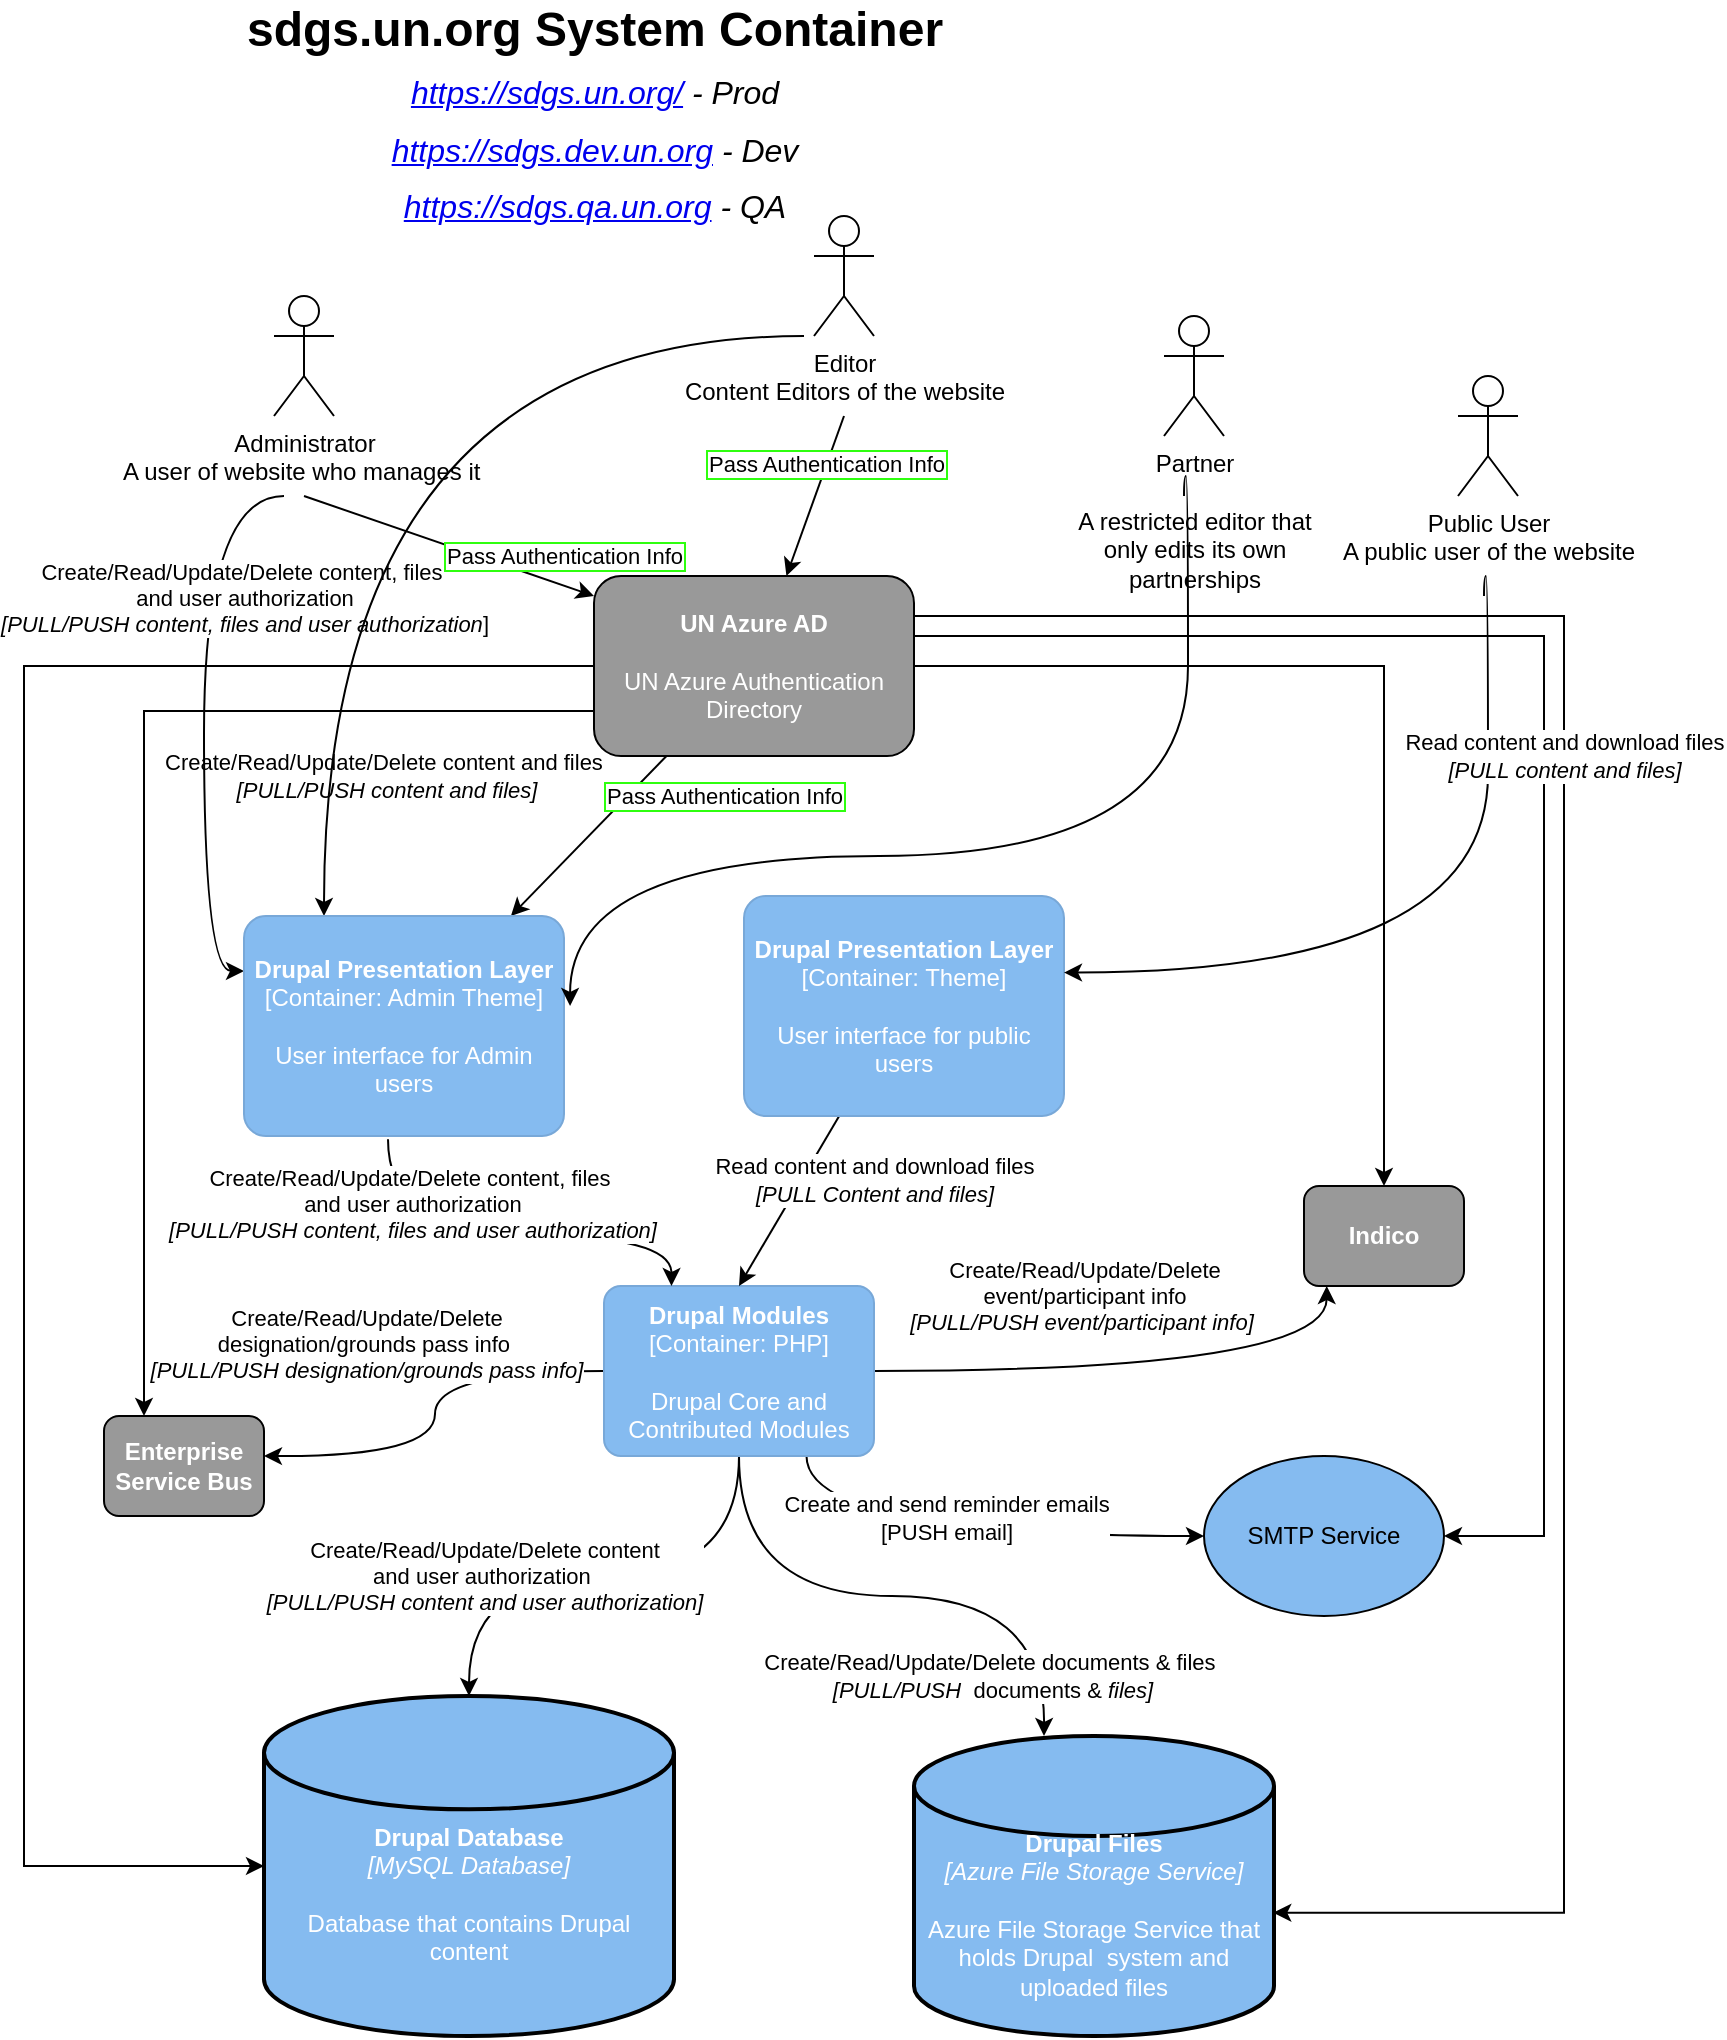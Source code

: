 <mxfile version="20.0.1" type="github">
  <diagram id="lPrCDPQLiQtTWRauQyFC" name="Page-1">
    <mxGraphModel dx="1422" dy="786" grid="1" gridSize="10" guides="1" tooltips="1" connect="1" arrows="1" fold="1" page="1" pageScale="1" pageWidth="850" pageHeight="1100" math="0" shadow="0">
      <root>
        <mxCell id="0" />
        <mxCell id="1" parent="0" />
        <mxCell id="xXB0880YJBGl5hXITFnQ-6" style="rounded=0;orthogonalLoop=1;jettySize=auto;html=1;edgeStyle=orthogonalEdgeStyle;curved=1;" parent="1" source="xXB0880YJBGl5hXITFnQ-10" target="xXB0880YJBGl5hXITFnQ-12" edge="1">
          <mxGeometry relative="1" as="geometry" />
        </mxCell>
        <mxCell id="VBMkfDUlIMW8kVnEWXf--6" value="Create/Read/Update/Delete content&lt;br&gt;and user authorization&amp;nbsp;&lt;br&gt;&lt;i&gt;[PULL/PUSH content and user authorization]&lt;/i&gt;" style="edgeLabel;html=1;align=center;verticalAlign=middle;resizable=0;points=[];" parent="xXB0880YJBGl5hXITFnQ-6" vertex="1" connectable="0">
          <mxGeometry x="-0.139" relative="1" as="geometry">
            <mxPoint x="-77.5" as="offset" />
          </mxGeometry>
        </mxCell>
        <mxCell id="xXB0880YJBGl5hXITFnQ-8" style="rounded=0;orthogonalLoop=1;jettySize=auto;html=1;edgeStyle=orthogonalEdgeStyle;entryX=0.5;entryY=0;entryDx=0;entryDy=0;entryPerimeter=0;curved=1;exitX=0.5;exitY=1;exitDx=0;exitDy=0;exitPerimeter=0;" parent="1" source="xXB0880YJBGl5hXITFnQ-10" edge="1">
          <mxGeometry relative="1" as="geometry">
            <mxPoint x="355" y="750" as="sourcePoint" />
            <mxPoint x="530" y="890" as="targetPoint" />
          </mxGeometry>
        </mxCell>
        <mxCell id="VBMkfDUlIMW8kVnEWXf--7" value="Create/Read/Update/Delete documents &amp;amp; files&amp;nbsp;&lt;br&gt;&lt;i&gt;[PULL/PUSH&amp;nbsp;&amp;nbsp;&lt;/i&gt;documents&amp;nbsp;&amp;amp;&amp;nbsp;&lt;i&gt;files]&lt;/i&gt;" style="edgeLabel;html=1;align=center;verticalAlign=middle;resizable=0;points=[];" parent="xXB0880YJBGl5hXITFnQ-8" vertex="1" connectable="0">
          <mxGeometry x="0.144" y="-14" relative="1" as="geometry">
            <mxPoint x="29" y="26" as="offset" />
          </mxGeometry>
        </mxCell>
        <mxCell id="Bu7_vYAvOQrZbztzWP5K-3" style="edgeStyle=orthogonalEdgeStyle;rounded=0;orthogonalLoop=1;jettySize=auto;html=1;curved=1;" parent="1" source="xXB0880YJBGl5hXITFnQ-10" edge="1">
          <mxGeometry relative="1" as="geometry">
            <mxPoint x="140" y="750" as="targetPoint" />
          </mxGeometry>
        </mxCell>
        <mxCell id="Bu7_vYAvOQrZbztzWP5K-7" value="Create/Read/Update/Delete &lt;br&gt;designation/grounds pass info&amp;nbsp;&lt;br&gt;&lt;i&gt;[PULL/PUSH designation/grounds pass info]&lt;/i&gt;" style="edgeLabel;html=1;align=center;verticalAlign=middle;resizable=0;points=[];" parent="Bu7_vYAvOQrZbztzWP5K-3" vertex="1" connectable="0">
          <mxGeometry x="-0.121" y="5" relative="1" as="geometry">
            <mxPoint x="-40" y="-22.5" as="offset" />
          </mxGeometry>
        </mxCell>
        <mxCell id="Bu7_vYAvOQrZbztzWP5K-5" style="edgeStyle=orthogonalEdgeStyle;rounded=0;orthogonalLoop=1;jettySize=auto;html=1;entryX=0.142;entryY=1;entryDx=0;entryDy=0;entryPerimeter=0;curved=1;" parent="1" source="xXB0880YJBGl5hXITFnQ-10" target="bgdgJC9NU4AwRjaVFT1V-1" edge="1">
          <mxGeometry relative="1" as="geometry">
            <mxPoint x="653" y="665.04" as="targetPoint" />
          </mxGeometry>
        </mxCell>
        <mxCell id="Bu7_vYAvOQrZbztzWP5K-6" value="Create/Read/Update/Delete &lt;br&gt;event/participant info&lt;br&gt;&lt;i&gt;[PULL/PUSH event/participant info]&lt;/i&gt;&amp;nbsp;" style="edgeLabel;html=1;align=center;verticalAlign=middle;resizable=0;points=[];" parent="Bu7_vYAvOQrZbztzWP5K-5" vertex="1" connectable="0">
          <mxGeometry x="-0.361" y="1" relative="1" as="geometry">
            <mxPoint x="19" y="-36.5" as="offset" />
          </mxGeometry>
        </mxCell>
        <mxCell id="Bu7_vYAvOQrZbztzWP5K-9" style="edgeStyle=orthogonalEdgeStyle;curved=1;rounded=0;orthogonalLoop=1;jettySize=auto;html=1;exitX=0.75;exitY=1;exitDx=0;exitDy=0;exitPerimeter=0;" parent="1" source="xXB0880YJBGl5hXITFnQ-10" target="Bu7_vYAvOQrZbztzWP5K-8" edge="1">
          <mxGeometry relative="1" as="geometry" />
        </mxCell>
        <mxCell id="Bu7_vYAvOQrZbztzWP5K-10" value="Create and send reminder emails&lt;br&gt;[PUSH email]" style="edgeLabel;html=1;align=center;verticalAlign=middle;resizable=0;points=[];" parent="Bu7_vYAvOQrZbztzWP5K-9" vertex="1" connectable="0">
          <mxGeometry x="-0.084" y="9" relative="1" as="geometry">
            <mxPoint as="offset" />
          </mxGeometry>
        </mxCell>
        <object placeholders="1" c4Name="Drupal  Modules" c4Type="Container" c4Technology="PHP" c4Description="Drupal Core and Contributed Modules" label="&lt;b&gt;%c4Name%&lt;/b&gt;&lt;div&gt;[%c4Type%: %c4Technology%]&lt;/div&gt;&lt;br&gt;&lt;div&gt;%c4Description%&lt;/div&gt;" id="xXB0880YJBGl5hXITFnQ-10">
          <mxCell style="rounded=1;whiteSpace=wrap;html=1;labelBackgroundColor=none;fillColor=#85BBF0;fontColor=#ffffff;align=center;arcSize=10;strokeColor=#78A8D8;metaEdit=1;metaData={&quot;c4Type&quot;:{&quot;editable&quot;:false}};points=[[0.25,0,0],[0.5,0,0],[0.75,0,0],[1,0.25,0],[1,0.5,0],[1,0.75,0],[0.75,1,0],[0.5,1,0],[0.25,1,0],[0,0.75,0],[0,0.5,0],[0,0.25,0]];" parent="1" vertex="1">
            <mxGeometry x="310" y="665" width="135" height="85" as="geometry" />
          </mxCell>
        </object>
        <mxCell id="xXB0880YJBGl5hXITFnQ-11" value="&lt;font color=&quot;#ffffff&quot;&gt;&lt;br&gt;&lt;b&gt;&lt;br&gt;Drupal Files&lt;/b&gt;&lt;br&gt;&lt;i&gt;[Azure File Storage Service]&lt;/i&gt;&lt;br&gt;&lt;br&gt;Azure File Storage Service that holds Drupal&amp;nbsp; system and uploaded files&lt;/font&gt;" style="strokeWidth=2;html=1;shape=mxgraph.flowchart.database;whiteSpace=wrap;fillColor=#85BBF0;" parent="1" vertex="1">
          <mxGeometry x="465" y="890" width="180" height="150" as="geometry" />
        </mxCell>
        <mxCell id="xXB0880YJBGl5hXITFnQ-12" value="&lt;font color=&quot;#ffffff&quot;&gt;&lt;b&gt;&lt;br&gt;&lt;br&gt;Drupal Database&lt;br&gt;&lt;/b&gt;&lt;i&gt;[MySQL Database]&lt;/i&gt;&lt;br&gt;&lt;br&gt;Database that contains Drupal content&lt;br&gt;&lt;/font&gt;" style="strokeWidth=2;html=1;shape=mxgraph.flowchart.database;whiteSpace=wrap;fillColor=#85BBF0;" parent="1" vertex="1">
          <mxGeometry x="140" y="870" width="205" height="170" as="geometry" />
        </mxCell>
        <mxCell id="xXB0880YJBGl5hXITFnQ-13" style="rounded=0;orthogonalLoop=1;jettySize=auto;html=1;entryX=0.5;entryY=0;entryDx=0;entryDy=0;entryPerimeter=0;" parent="1" source="xXB0880YJBGl5hXITFnQ-14" target="xXB0880YJBGl5hXITFnQ-10" edge="1">
          <mxGeometry relative="1" as="geometry" />
        </mxCell>
        <mxCell id="VBMkfDUlIMW8kVnEWXf--4" value="Read content and download files&lt;br&gt;&lt;i&gt;[PULL Content and files]&lt;/i&gt;" style="edgeLabel;html=1;align=center;verticalAlign=middle;resizable=0;points=[];" parent="xXB0880YJBGl5hXITFnQ-13" vertex="1" connectable="0">
          <mxGeometry x="-0.273" y="1" relative="1" as="geometry">
            <mxPoint x="34.83" as="offset" />
          </mxGeometry>
        </mxCell>
        <object placeholders="1" c4Name="Drupal Presentation Layer" c4Type="Container" c4Technology="Theme" c4Description="User interface for public users" label="&lt;b&gt;%c4Name%&lt;/b&gt;&lt;div&gt;[%c4Type%: %c4Technology%]&lt;/div&gt;&lt;br&gt;&lt;div&gt;%c4Description%&lt;/div&gt;" id="xXB0880YJBGl5hXITFnQ-14">
          <mxCell style="rounded=1;whiteSpace=wrap;html=1;labelBackgroundColor=none;fillColor=#85BBF0;fontColor=#ffffff;align=center;arcSize=10;strokeColor=#78A8D8;metaEdit=1;metaData={&quot;c4Type&quot;:{&quot;editable&quot;:false}};points=[[0.25,0,0],[0.5,0,0],[0.75,0,0],[1,0.25,0],[1,0.5,0],[1,0.75,0],[0.75,1,0],[0.5,1,0],[0.25,1,0],[0,0.75,0],[0,0.5,0],[0,0.25,0]];" parent="1" vertex="1">
            <mxGeometry x="380" y="470" width="160" height="110.0" as="geometry" />
          </mxCell>
        </object>
        <mxCell id="xXB0880YJBGl5hXITFnQ-15" style="rounded=0;orthogonalLoop=1;jettySize=auto;html=1;" parent="1" source="xXB0880YJBGl5hXITFnQ-17" target="VBMkfDUlIMW8kVnEWXf--1" edge="1">
          <mxGeometry relative="1" as="geometry" />
        </mxCell>
        <mxCell id="VBMkfDUlIMW8kVnEWXf--11" value="Create/Read/Update/Delete content and files&amp;nbsp;&lt;br&gt;&lt;i&gt;[PULL/PUSH content and files]&lt;/i&gt;" style="edgeLabel;html=1;align=center;verticalAlign=middle;resizable=0;points=[];" parent="xXB0880YJBGl5hXITFnQ-15" vertex="1" connectable="0">
          <mxGeometry x="-0.166" y="1" relative="1" as="geometry">
            <mxPoint x="-109.2" y="-24.4" as="offset" />
          </mxGeometry>
        </mxCell>
        <mxCell id="dWL9C9GRhWla6cgMhubv-1" style="edgeStyle=orthogonalEdgeStyle;rounded=0;orthogonalLoop=1;jettySize=auto;html=1;entryX=0.5;entryY=0;entryDx=0;entryDy=0;" parent="1" source="xXB0880YJBGl5hXITFnQ-17" target="bgdgJC9NU4AwRjaVFT1V-1" edge="1">
          <mxGeometry relative="1" as="geometry">
            <mxPoint x="710" y="610" as="targetPoint" />
          </mxGeometry>
        </mxCell>
        <mxCell id="dWL9C9GRhWla6cgMhubv-2" style="edgeStyle=orthogonalEdgeStyle;rounded=0;orthogonalLoop=1;jettySize=auto;html=1;exitX=1;exitY=0.25;exitDx=0;exitDy=0;entryX=1;entryY=0.5;entryDx=0;entryDy=0;" parent="1" source="xXB0880YJBGl5hXITFnQ-17" target="Bu7_vYAvOQrZbztzWP5K-8" edge="1">
          <mxGeometry relative="1" as="geometry">
            <Array as="points">
              <mxPoint x="465" y="340" />
              <mxPoint x="780" y="340" />
              <mxPoint x="780" y="790" />
            </Array>
          </mxGeometry>
        </mxCell>
        <mxCell id="dWL9C9GRhWla6cgMhubv-3" style="edgeStyle=orthogonalEdgeStyle;rounded=0;orthogonalLoop=1;jettySize=auto;html=1;exitX=0;exitY=0.75;exitDx=0;exitDy=0;entryX=0.25;entryY=0;entryDx=0;entryDy=0;" parent="1" source="xXB0880YJBGl5hXITFnQ-17" target="bgdgJC9NU4AwRjaVFT1V-2" edge="1">
          <mxGeometry relative="1" as="geometry">
            <mxPoint x="85" y="720" as="targetPoint" />
          </mxGeometry>
        </mxCell>
        <mxCell id="dWL9C9GRhWla6cgMhubv-4" style="edgeStyle=orthogonalEdgeStyle;rounded=0;orthogonalLoop=1;jettySize=auto;html=1;entryX=0;entryY=0.5;entryDx=0;entryDy=0;entryPerimeter=0;" parent="1" source="xXB0880YJBGl5hXITFnQ-17" target="xXB0880YJBGl5hXITFnQ-12" edge="1">
          <mxGeometry relative="1" as="geometry">
            <mxPoint x="30" y="690" as="targetPoint" />
            <Array as="points">
              <mxPoint x="20" y="355" />
              <mxPoint x="20" y="955" />
            </Array>
          </mxGeometry>
        </mxCell>
        <mxCell id="dWL9C9GRhWla6cgMhubv-5" style="edgeStyle=orthogonalEdgeStyle;rounded=0;orthogonalLoop=1;jettySize=auto;html=1;exitX=1;exitY=0.75;exitDx=0;exitDy=0;entryX=0.998;entryY=0.589;entryDx=0;entryDy=0;entryPerimeter=0;" parent="1" source="xXB0880YJBGl5hXITFnQ-17" target="xXB0880YJBGl5hXITFnQ-11" edge="1">
          <mxGeometry relative="1" as="geometry">
            <Array as="points">
              <mxPoint x="465" y="330" />
              <mxPoint x="790" y="330" />
              <mxPoint x="790" y="978" />
            </Array>
          </mxGeometry>
        </mxCell>
        <mxCell id="xXB0880YJBGl5hXITFnQ-17" value="&lt;font color=&quot;#ffffff&quot;&gt;&lt;b&gt;UN Azure AD&lt;/b&gt;&lt;br&gt;&lt;br&gt;UN Azure Authentication Directory&lt;/font&gt;" style="rounded=1;whiteSpace=wrap;html=1;strokeColor=#000000;fillColor=#999999;" parent="1" vertex="1">
          <mxGeometry x="305" y="310" width="160" height="90" as="geometry" />
        </mxCell>
        <mxCell id="xXB0880YJBGl5hXITFnQ-18" style="rounded=0;orthogonalLoop=1;jettySize=auto;html=1;entryX=0;entryY=0.111;entryDx=0;entryDy=0;entryPerimeter=0;" parent="1" target="xXB0880YJBGl5hXITFnQ-17" edge="1">
          <mxGeometry relative="1" as="geometry">
            <mxPoint x="160" y="270" as="sourcePoint" />
          </mxGeometry>
        </mxCell>
        <mxCell id="tikoANbS7xd-wqHKqE32-7" style="edgeStyle=orthogonalEdgeStyle;curved=1;rounded=0;orthogonalLoop=1;jettySize=auto;html=1;entryX=0;entryY=0.25;entryDx=0;entryDy=0;entryPerimeter=0;startArrow=none;startFill=0;" parent="1" target="VBMkfDUlIMW8kVnEWXf--1" edge="1">
          <mxGeometry relative="1" as="geometry">
            <mxPoint x="150" y="270" as="sourcePoint" />
            <Array as="points">
              <mxPoint x="110" y="270" />
              <mxPoint x="110" y="508" />
            </Array>
          </mxGeometry>
        </mxCell>
        <mxCell id="dJNGcctZBXjR5YwxkmDR-4" value="Create/Read/Update/Delete content, files&amp;nbsp;&lt;br&gt;and user authorization&lt;br&gt;&lt;i&gt;[PULL/PUSH content, files and user authorization&lt;/i&gt;]" style="edgeLabel;html=1;align=center;verticalAlign=middle;resizable=0;points=[];" parent="tikoANbS7xd-wqHKqE32-7" vertex="1" connectable="0">
          <mxGeometry x="-0.218" y="3" relative="1" as="geometry">
            <mxPoint x="17" y="-26" as="offset" />
          </mxGeometry>
        </mxCell>
        <mxCell id="xXB0880YJBGl5hXITFnQ-20" value="Administrator&lt;br&gt;A user of website who manages it&amp;nbsp;" style="shape=umlActor;verticalLabelPosition=bottom;verticalAlign=top;html=1;outlineConnect=0;strokeColor=#000000;fillColor=#ffffff;" parent="1" vertex="1">
          <mxGeometry x="145" y="170" width="30" height="60" as="geometry" />
        </mxCell>
        <mxCell id="xXB0880YJBGl5hXITFnQ-21" style="rounded=0;orthogonalLoop=1;jettySize=auto;html=1;" parent="1" target="xXB0880YJBGl5hXITFnQ-17" edge="1">
          <mxGeometry relative="1" as="geometry">
            <mxPoint x="430" y="230" as="sourcePoint" />
          </mxGeometry>
        </mxCell>
        <mxCell id="VBMkfDUlIMW8kVnEWXf--8" value="Pass Authentication Info" style="edgeLabel;html=1;align=center;verticalAlign=middle;resizable=0;points=[];labelBorderColor=#2FFF0F;" parent="xXB0880YJBGl5hXITFnQ-21" vertex="1" connectable="0">
          <mxGeometry x="-0.397" y="-1" relative="1" as="geometry">
            <mxPoint as="offset" />
          </mxGeometry>
        </mxCell>
        <mxCell id="tikoANbS7xd-wqHKqE32-5" style="edgeStyle=orthogonalEdgeStyle;curved=1;rounded=0;orthogonalLoop=1;jettySize=auto;html=1;entryX=0.25;entryY=0;entryDx=0;entryDy=0;entryPerimeter=0;startArrow=none;startFill=0;" parent="1" target="VBMkfDUlIMW8kVnEWXf--1" edge="1">
          <mxGeometry relative="1" as="geometry">
            <Array as="points">
              <mxPoint x="170" y="190" />
            </Array>
            <mxPoint x="410" y="190" as="sourcePoint" />
          </mxGeometry>
        </mxCell>
        <mxCell id="xXB0880YJBGl5hXITFnQ-22" value="Editor&lt;br&gt;Content Editors of the website" style="shape=umlActor;verticalLabelPosition=bottom;verticalAlign=top;html=1;outlineConnect=0;strokeColor=#000000;fillColor=#ffffff;" parent="1" vertex="1">
          <mxGeometry x="415" y="130" width="30" height="60" as="geometry" />
        </mxCell>
        <mxCell id="xXB0880YJBGl5hXITFnQ-23" style="rounded=0;orthogonalLoop=1;jettySize=auto;html=1;entryX=1;entryY=0.348;entryDx=0;entryDy=0;entryPerimeter=0;edgeStyle=orthogonalEdgeStyle;curved=1;" parent="1" target="xXB0880YJBGl5hXITFnQ-14" edge="1">
          <mxGeometry relative="1" as="geometry">
            <mxPoint x="750" y="320" as="sourcePoint" />
            <Array as="points">
              <mxPoint x="750" y="310" />
              <mxPoint x="752" y="310" />
              <mxPoint x="752" y="508" />
            </Array>
          </mxGeometry>
        </mxCell>
        <mxCell id="VBMkfDUlIMW8kVnEWXf--10" value="Read content and download files&lt;br&gt;&lt;i&gt;[PULL content and files]&lt;/i&gt;" style="edgeLabel;html=1;align=center;verticalAlign=middle;resizable=0;points=[];" parent="xXB0880YJBGl5hXITFnQ-23" vertex="1" connectable="0">
          <mxGeometry x="-0.011" relative="1" as="geometry">
            <mxPoint x="38" y="-107" as="offset" />
          </mxGeometry>
        </mxCell>
        <mxCell id="xXB0880YJBGl5hXITFnQ-25" value="Public User&lt;br&gt;A public user of the website" style="shape=umlActor;verticalLabelPosition=bottom;verticalAlign=top;html=1;outlineConnect=0;strokeColor=#000000;fillColor=#ffffff;" parent="1" vertex="1">
          <mxGeometry x="737" y="210" width="30" height="60" as="geometry" />
        </mxCell>
        <mxCell id="xXB0880YJBGl5hXITFnQ-26" value="sdgs.un.org System Container&lt;br&gt;&lt;i style=&quot;font-size: 16px; line-height: 9.6px;&quot;&gt;&lt;span style=&quot;font-weight: 400;&quot;&gt;&lt;a href=&quot;https://sdgs.un.org/&quot;&gt;https://sdgs.un.org/&lt;/a&gt;&lt;/span&gt;&lt;span style=&quot;font-weight: normal; line-height: 17.6px;&quot;&gt;&amp;nbsp;- Prod&lt;br&gt;&lt;a href=&quot;https://sdgs.dev.un.org/&quot;&gt;https://sdgs.dev.un.org&lt;/a&gt;&amp;nbsp;- Dev&lt;br&gt;&lt;i style=&quot;font-weight: 700; line-height: 9.6px;&quot;&gt;&lt;span style=&quot;font-weight: normal; line-height: 17.6px;&quot;&gt;&lt;a href=&quot;https://sdgs.qa.un.org/&quot;&gt;https://sdgs.qa.un.org&lt;/a&gt;&amp;nbsp;- QA&lt;/span&gt;&lt;/i&gt;&lt;/span&gt;&lt;/i&gt;" style="text;strokeColor=none;fillColor=none;html=1;fontSize=24;fontStyle=1;verticalAlign=middle;align=center;" parent="1" vertex="1">
          <mxGeometry x="255" y="60" width="100" height="40" as="geometry" />
        </mxCell>
        <mxCell id="VBMkfDUlIMW8kVnEWXf--3" style="edgeStyle=orthogonalEdgeStyle;curved=1;rounded=0;orthogonalLoop=1;jettySize=auto;html=1;entryX=0.25;entryY=0;entryDx=0;entryDy=0;entryPerimeter=0;exitX=0.45;exitY=1.015;exitDx=0;exitDy=0;exitPerimeter=0;" parent="1" source="VBMkfDUlIMW8kVnEWXf--1" target="xXB0880YJBGl5hXITFnQ-10" edge="1">
          <mxGeometry relative="1" as="geometry">
            <Array as="points">
              <mxPoint x="202" y="640" />
              <mxPoint x="344" y="640" />
            </Array>
          </mxGeometry>
        </mxCell>
        <mxCell id="VBMkfDUlIMW8kVnEWXf--5" value="Create/Read/Update/Delete content, files&amp;nbsp;&lt;br&gt;and user authorization&lt;br&gt;&lt;i&gt;[PULL/PUSH content, files and user authorization]&lt;/i&gt;" style="edgeLabel;html=1;align=center;verticalAlign=middle;resizable=0;points=[];" parent="VBMkfDUlIMW8kVnEWXf--3" vertex="1" connectable="0">
          <mxGeometry x="-0.696" y="12" relative="1" as="geometry">
            <mxPoint as="offset" />
          </mxGeometry>
        </mxCell>
        <object placeholders="1" c4Name="Drupal Presentation Layer" c4Type="Container" c4Technology="Admin Theme" c4Description="User interface for Admin users" label="&lt;b&gt;%c4Name%&lt;/b&gt;&lt;div&gt;[%c4Type%: %c4Technology%]&lt;/div&gt;&lt;br&gt;&lt;div&gt;%c4Description%&lt;/div&gt;" id="VBMkfDUlIMW8kVnEWXf--1">
          <mxCell style="rounded=1;whiteSpace=wrap;html=1;labelBackgroundColor=none;fillColor=#85BBF0;fontColor=#ffffff;align=center;arcSize=10;strokeColor=#78A8D8;metaEdit=1;metaData={&quot;c4Type&quot;:{&quot;editable&quot;:false}};points=[[0.25,0,0],[0.5,0,0],[0.75,0,0],[1,0.25,0],[1,0.5,0],[1,0.75,0],[0.75,1,0],[0.5,1,0],[0.25,1,0],[0,0.75,0],[0,0.5,0],[0,0.25,0]];" parent="1" vertex="1">
            <mxGeometry x="130" y="480" width="160" height="110.0" as="geometry" />
          </mxCell>
        </object>
        <mxCell id="Bu7_vYAvOQrZbztzWP5K-8" value="SMTP Service" style="ellipse;whiteSpace=wrap;html=1;fillColor=#85BBF0;" parent="1" vertex="1">
          <mxGeometry x="610" y="750" width="120" height="80" as="geometry" />
        </mxCell>
        <mxCell id="dJNGcctZBXjR5YwxkmDR-1" value="Pass Authentication Info" style="edgeLabel;html=1;align=center;verticalAlign=middle;resizable=0;points=[];labelBorderColor=#2FFF0F;" parent="1" vertex="1" connectable="0">
          <mxGeometry x="370" y="420" as="geometry" />
        </mxCell>
        <mxCell id="dJNGcctZBXjR5YwxkmDR-3" value="Pass Authentication Info" style="edgeLabel;html=1;align=center;verticalAlign=middle;resizable=0;points=[];labelBorderColor=#2FFF0F;" parent="1" vertex="1" connectable="0">
          <mxGeometry x="290" y="300" as="geometry" />
        </mxCell>
        <mxCell id="bgdgJC9NU4AwRjaVFT1V-1" value="&lt;font color=&quot;#ffffff&quot;&gt;&lt;b&gt;Indico&lt;/b&gt;&lt;br&gt;&lt;/font&gt;" style="rounded=1;whiteSpace=wrap;html=1;strokeColor=#000000;fillColor=#999999;" parent="1" vertex="1">
          <mxGeometry x="660" y="615" width="80" height="50" as="geometry" />
        </mxCell>
        <mxCell id="bgdgJC9NU4AwRjaVFT1V-2" value="&lt;font color=&quot;#ffffff&quot;&gt;&lt;b&gt;Enterprise Service Bus&lt;/b&gt;&lt;br&gt;&lt;/font&gt;" style="rounded=1;whiteSpace=wrap;html=1;strokeColor=#000000;fillColor=#999999;" parent="1" vertex="1">
          <mxGeometry x="60" y="730" width="80" height="50" as="geometry" />
        </mxCell>
        <mxCell id="fSkdzEtW4nZQh_2HrwFM-2" value="Partner&lt;br&gt;&lt;br&gt;A restricted editor that &lt;br&gt;only edits its own &lt;br&gt;partnerships &lt;br&gt;" style="shape=umlActor;verticalLabelPosition=bottom;verticalAlign=top;html=1;outlineConnect=0;strokeColor=#000000;fillColor=#ffffff;" vertex="1" parent="1">
          <mxGeometry x="590" y="180" width="30" height="60" as="geometry" />
        </mxCell>
        <mxCell id="fSkdzEtW4nZQh_2HrwFM-3" style="rounded=0;orthogonalLoop=1;jettySize=auto;html=1;entryX=1.019;entryY=0.409;entryDx=0;entryDy=0;entryPerimeter=0;edgeStyle=orthogonalEdgeStyle;curved=1;" edge="1" parent="1" target="VBMkfDUlIMW8kVnEWXf--1">
          <mxGeometry relative="1" as="geometry">
            <mxPoint x="600" y="270" as="sourcePoint" />
            <Array as="points">
              <mxPoint x="600" y="260" />
              <mxPoint x="602" y="260" />
              <mxPoint x="602" y="450" />
              <mxPoint x="293" y="450" />
            </Array>
            <mxPoint x="390" y="458.28" as="targetPoint" />
          </mxGeometry>
        </mxCell>
      </root>
    </mxGraphModel>
  </diagram>
</mxfile>
